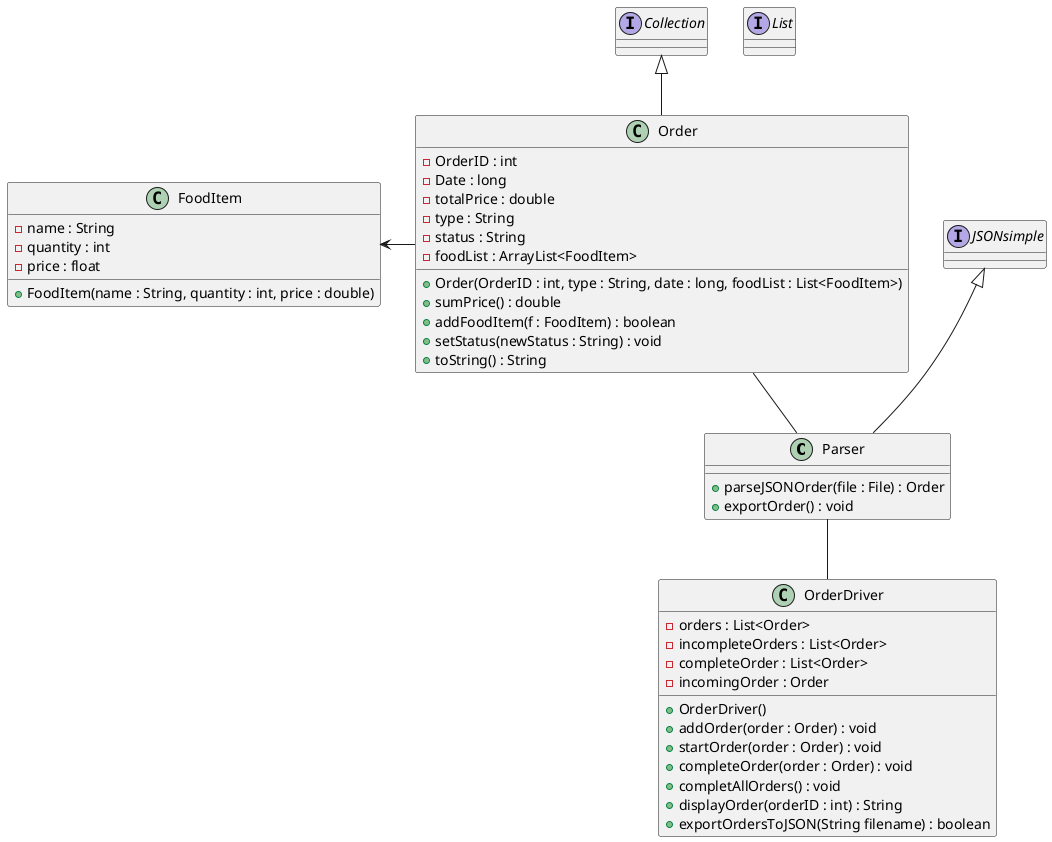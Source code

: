 @startuml
'https://plantuml.com/class-diagram
class Parser
class FoodItem
class Order
class OrderDriver
/'
9-19-2025 -Joseph
I don't think we need to be documenting java util classes in here.
We should only be documenting classes built in this package.
If we need to describe a relationship our classes have, that belongs in that classes description no?
'/
interface List
interface Collection
interface JSONsimple


JSONsimple <|-- Parser
Collection <|-- Order
Order -- Parser
FoodItem <- Order
Parser -- OrderDriver


/'
Class descriptions
'/
class FoodItem {
- name : String
- quantity : int
- price : float

+ FoodItem(name : String, quantity : int, price : double)
}

class Order {
- OrderID : int
- Date : long
- totalPrice : double
- type : String
- status : String
- foodList : ArrayList<FoodItem>

+ Order(OrderID : int, type : String, date : long, foodList : List<FoodItem>)
+ sumPrice() : double
+ addFoodItem(f : FoodItem) : boolean
+ setStatus(newStatus : String) : void
+ toString() : String
}

class Parser {
+ parseJSONOrder(file : File) : Order
+ exportOrder() : void
}

class OrderDriver {
- orders : List<Order>
- incompleteOrders : List<Order>
- completeOrder : List<Order>
- incomingOrder : Order

+ OrderDriver()
+ addOrder(order : Order) : void
+ startOrder(order : Order) : void
+ completeOrder(order : Order) : void
+ completAllOrders() : void
+ displayOrder(orderID : int) : String
+ exportOrdersToJSON(String filename) : boolean
}


@enduml